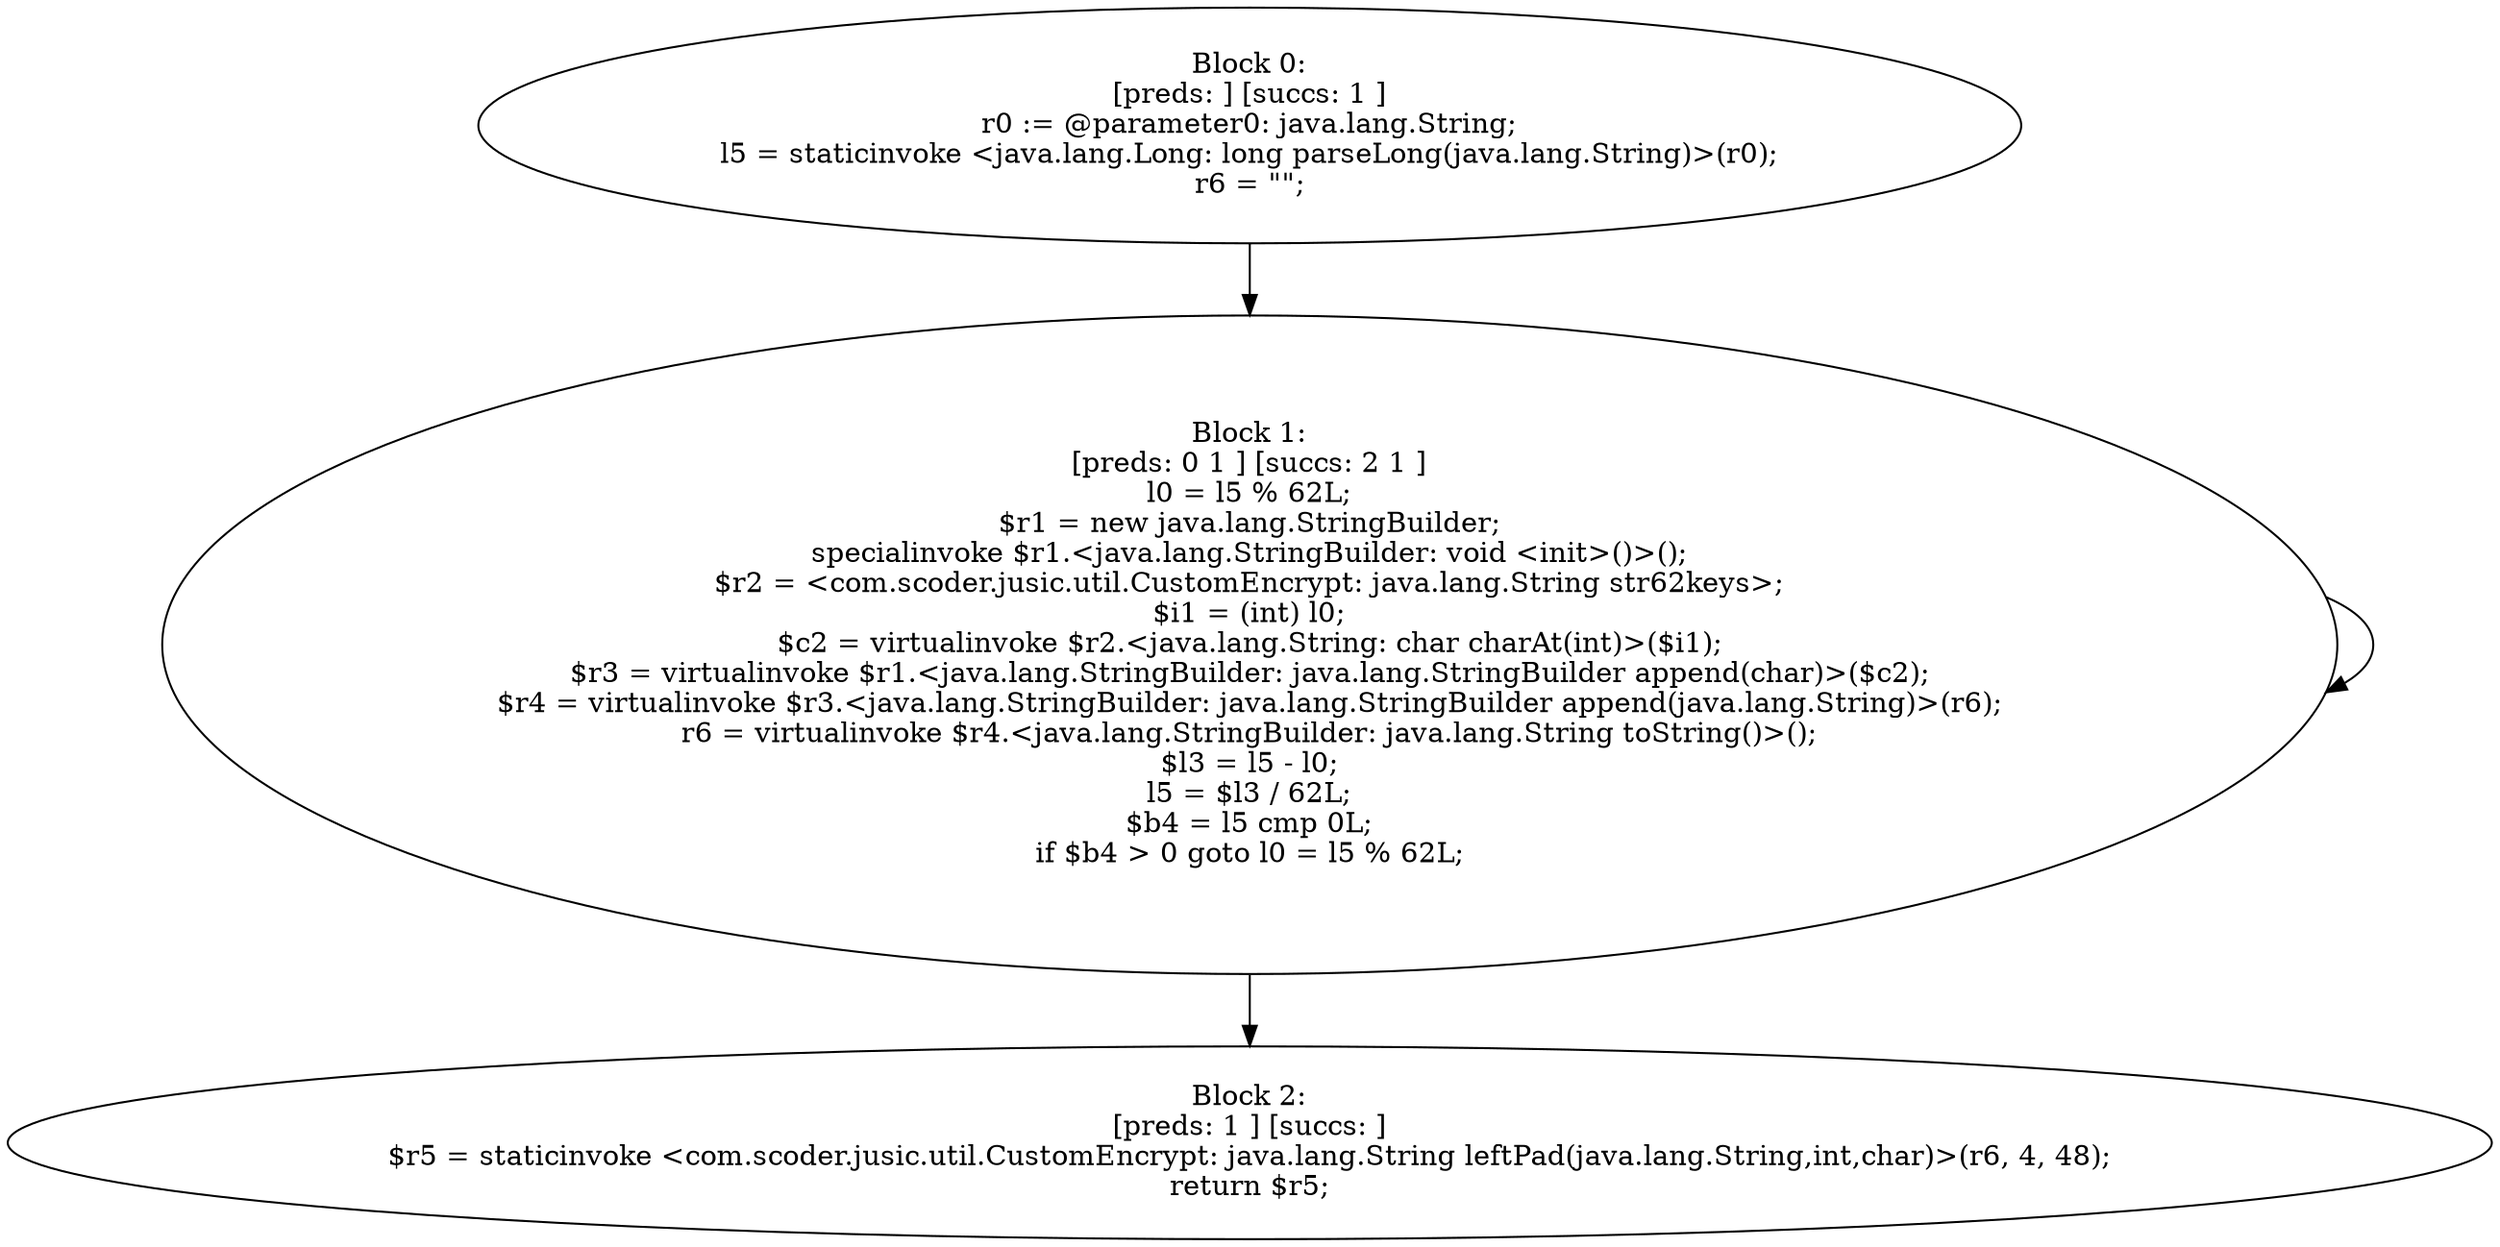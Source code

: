 digraph "unitGraph" {
    "Block 0:
[preds: ] [succs: 1 ]
r0 := @parameter0: java.lang.String;
l5 = staticinvoke <java.lang.Long: long parseLong(java.lang.String)>(r0);
r6 = \"\";
"
    "Block 1:
[preds: 0 1 ] [succs: 2 1 ]
l0 = l5 % 62L;
$r1 = new java.lang.StringBuilder;
specialinvoke $r1.<java.lang.StringBuilder: void <init>()>();
$r2 = <com.scoder.jusic.util.CustomEncrypt: java.lang.String str62keys>;
$i1 = (int) l0;
$c2 = virtualinvoke $r2.<java.lang.String: char charAt(int)>($i1);
$r3 = virtualinvoke $r1.<java.lang.StringBuilder: java.lang.StringBuilder append(char)>($c2);
$r4 = virtualinvoke $r3.<java.lang.StringBuilder: java.lang.StringBuilder append(java.lang.String)>(r6);
r6 = virtualinvoke $r4.<java.lang.StringBuilder: java.lang.String toString()>();
$l3 = l5 - l0;
l5 = $l3 / 62L;
$b4 = l5 cmp 0L;
if $b4 > 0 goto l0 = l5 % 62L;
"
    "Block 2:
[preds: 1 ] [succs: ]
$r5 = staticinvoke <com.scoder.jusic.util.CustomEncrypt: java.lang.String leftPad(java.lang.String,int,char)>(r6, 4, 48);
return $r5;
"
    "Block 0:
[preds: ] [succs: 1 ]
r0 := @parameter0: java.lang.String;
l5 = staticinvoke <java.lang.Long: long parseLong(java.lang.String)>(r0);
r6 = \"\";
"->"Block 1:
[preds: 0 1 ] [succs: 2 1 ]
l0 = l5 % 62L;
$r1 = new java.lang.StringBuilder;
specialinvoke $r1.<java.lang.StringBuilder: void <init>()>();
$r2 = <com.scoder.jusic.util.CustomEncrypt: java.lang.String str62keys>;
$i1 = (int) l0;
$c2 = virtualinvoke $r2.<java.lang.String: char charAt(int)>($i1);
$r3 = virtualinvoke $r1.<java.lang.StringBuilder: java.lang.StringBuilder append(char)>($c2);
$r4 = virtualinvoke $r3.<java.lang.StringBuilder: java.lang.StringBuilder append(java.lang.String)>(r6);
r6 = virtualinvoke $r4.<java.lang.StringBuilder: java.lang.String toString()>();
$l3 = l5 - l0;
l5 = $l3 / 62L;
$b4 = l5 cmp 0L;
if $b4 > 0 goto l0 = l5 % 62L;
";
    "Block 1:
[preds: 0 1 ] [succs: 2 1 ]
l0 = l5 % 62L;
$r1 = new java.lang.StringBuilder;
specialinvoke $r1.<java.lang.StringBuilder: void <init>()>();
$r2 = <com.scoder.jusic.util.CustomEncrypt: java.lang.String str62keys>;
$i1 = (int) l0;
$c2 = virtualinvoke $r2.<java.lang.String: char charAt(int)>($i1);
$r3 = virtualinvoke $r1.<java.lang.StringBuilder: java.lang.StringBuilder append(char)>($c2);
$r4 = virtualinvoke $r3.<java.lang.StringBuilder: java.lang.StringBuilder append(java.lang.String)>(r6);
r6 = virtualinvoke $r4.<java.lang.StringBuilder: java.lang.String toString()>();
$l3 = l5 - l0;
l5 = $l3 / 62L;
$b4 = l5 cmp 0L;
if $b4 > 0 goto l0 = l5 % 62L;
"->"Block 2:
[preds: 1 ] [succs: ]
$r5 = staticinvoke <com.scoder.jusic.util.CustomEncrypt: java.lang.String leftPad(java.lang.String,int,char)>(r6, 4, 48);
return $r5;
";
    "Block 1:
[preds: 0 1 ] [succs: 2 1 ]
l0 = l5 % 62L;
$r1 = new java.lang.StringBuilder;
specialinvoke $r1.<java.lang.StringBuilder: void <init>()>();
$r2 = <com.scoder.jusic.util.CustomEncrypt: java.lang.String str62keys>;
$i1 = (int) l0;
$c2 = virtualinvoke $r2.<java.lang.String: char charAt(int)>($i1);
$r3 = virtualinvoke $r1.<java.lang.StringBuilder: java.lang.StringBuilder append(char)>($c2);
$r4 = virtualinvoke $r3.<java.lang.StringBuilder: java.lang.StringBuilder append(java.lang.String)>(r6);
r6 = virtualinvoke $r4.<java.lang.StringBuilder: java.lang.String toString()>();
$l3 = l5 - l0;
l5 = $l3 / 62L;
$b4 = l5 cmp 0L;
if $b4 > 0 goto l0 = l5 % 62L;
"->"Block 1:
[preds: 0 1 ] [succs: 2 1 ]
l0 = l5 % 62L;
$r1 = new java.lang.StringBuilder;
specialinvoke $r1.<java.lang.StringBuilder: void <init>()>();
$r2 = <com.scoder.jusic.util.CustomEncrypt: java.lang.String str62keys>;
$i1 = (int) l0;
$c2 = virtualinvoke $r2.<java.lang.String: char charAt(int)>($i1);
$r3 = virtualinvoke $r1.<java.lang.StringBuilder: java.lang.StringBuilder append(char)>($c2);
$r4 = virtualinvoke $r3.<java.lang.StringBuilder: java.lang.StringBuilder append(java.lang.String)>(r6);
r6 = virtualinvoke $r4.<java.lang.StringBuilder: java.lang.String toString()>();
$l3 = l5 - l0;
l5 = $l3 / 62L;
$b4 = l5 cmp 0L;
if $b4 > 0 goto l0 = l5 % 62L;
";
}
